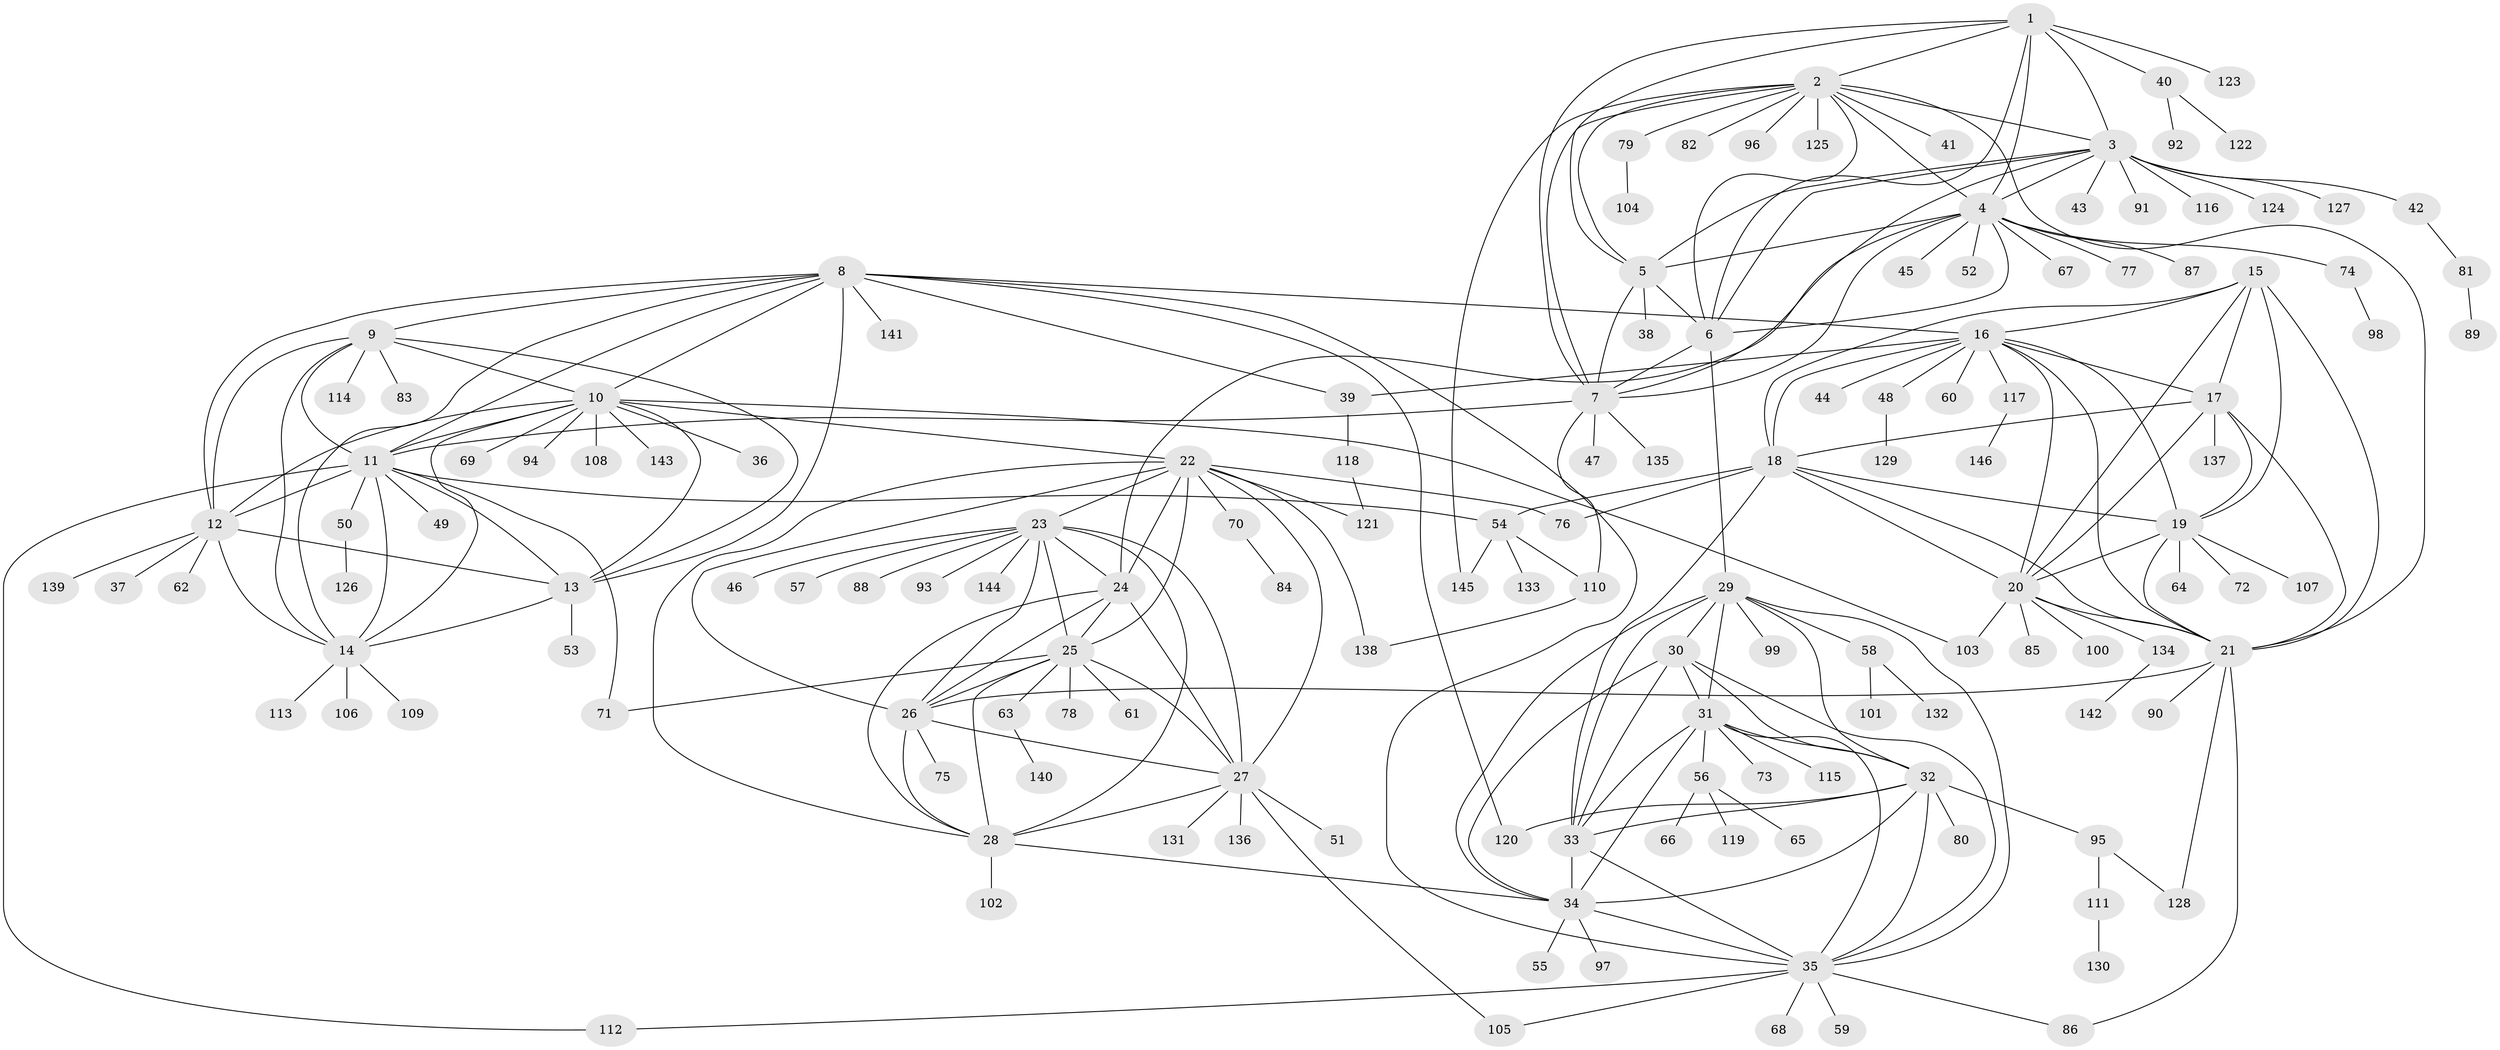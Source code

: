 // Generated by graph-tools (version 1.1) at 2025/02/03/09/25 03:02:40]
// undirected, 146 vertices, 240 edges
graph export_dot {
graph [start="1"]
  node [color=gray90,style=filled];
  1;
  2;
  3;
  4;
  5;
  6;
  7;
  8;
  9;
  10;
  11;
  12;
  13;
  14;
  15;
  16;
  17;
  18;
  19;
  20;
  21;
  22;
  23;
  24;
  25;
  26;
  27;
  28;
  29;
  30;
  31;
  32;
  33;
  34;
  35;
  36;
  37;
  38;
  39;
  40;
  41;
  42;
  43;
  44;
  45;
  46;
  47;
  48;
  49;
  50;
  51;
  52;
  53;
  54;
  55;
  56;
  57;
  58;
  59;
  60;
  61;
  62;
  63;
  64;
  65;
  66;
  67;
  68;
  69;
  70;
  71;
  72;
  73;
  74;
  75;
  76;
  77;
  78;
  79;
  80;
  81;
  82;
  83;
  84;
  85;
  86;
  87;
  88;
  89;
  90;
  91;
  92;
  93;
  94;
  95;
  96;
  97;
  98;
  99;
  100;
  101;
  102;
  103;
  104;
  105;
  106;
  107;
  108;
  109;
  110;
  111;
  112;
  113;
  114;
  115;
  116;
  117;
  118;
  119;
  120;
  121;
  122;
  123;
  124;
  125;
  126;
  127;
  128;
  129;
  130;
  131;
  132;
  133;
  134;
  135;
  136;
  137;
  138;
  139;
  140;
  141;
  142;
  143;
  144;
  145;
  146;
  1 -- 2;
  1 -- 3;
  1 -- 4;
  1 -- 5;
  1 -- 6;
  1 -- 7;
  1 -- 40;
  1 -- 123;
  2 -- 3;
  2 -- 4;
  2 -- 5;
  2 -- 6;
  2 -- 7;
  2 -- 21;
  2 -- 41;
  2 -- 79;
  2 -- 82;
  2 -- 96;
  2 -- 125;
  2 -- 145;
  3 -- 4;
  3 -- 5;
  3 -- 6;
  3 -- 7;
  3 -- 42;
  3 -- 43;
  3 -- 91;
  3 -- 116;
  3 -- 124;
  3 -- 127;
  4 -- 5;
  4 -- 6;
  4 -- 7;
  4 -- 24;
  4 -- 45;
  4 -- 52;
  4 -- 67;
  4 -- 74;
  4 -- 77;
  4 -- 87;
  5 -- 6;
  5 -- 7;
  5 -- 38;
  6 -- 7;
  6 -- 29;
  7 -- 11;
  7 -- 47;
  7 -- 110;
  7 -- 135;
  8 -- 9;
  8 -- 10;
  8 -- 11;
  8 -- 12;
  8 -- 13;
  8 -- 14;
  8 -- 16;
  8 -- 35;
  8 -- 39;
  8 -- 120;
  8 -- 141;
  9 -- 10;
  9 -- 11;
  9 -- 12;
  9 -- 13;
  9 -- 14;
  9 -- 83;
  9 -- 114;
  10 -- 11;
  10 -- 12;
  10 -- 13;
  10 -- 14;
  10 -- 22;
  10 -- 36;
  10 -- 69;
  10 -- 94;
  10 -- 103;
  10 -- 108;
  10 -- 143;
  11 -- 12;
  11 -- 13;
  11 -- 14;
  11 -- 49;
  11 -- 50;
  11 -- 54;
  11 -- 71;
  11 -- 112;
  12 -- 13;
  12 -- 14;
  12 -- 37;
  12 -- 62;
  12 -- 139;
  13 -- 14;
  13 -- 53;
  14 -- 106;
  14 -- 109;
  14 -- 113;
  15 -- 16;
  15 -- 17;
  15 -- 18;
  15 -- 19;
  15 -- 20;
  15 -- 21;
  16 -- 17;
  16 -- 18;
  16 -- 19;
  16 -- 20;
  16 -- 21;
  16 -- 39;
  16 -- 44;
  16 -- 48;
  16 -- 60;
  16 -- 117;
  17 -- 18;
  17 -- 19;
  17 -- 20;
  17 -- 21;
  17 -- 137;
  18 -- 19;
  18 -- 20;
  18 -- 21;
  18 -- 33;
  18 -- 54;
  18 -- 76;
  19 -- 20;
  19 -- 21;
  19 -- 64;
  19 -- 72;
  19 -- 107;
  20 -- 21;
  20 -- 85;
  20 -- 100;
  20 -- 103;
  20 -- 134;
  21 -- 26;
  21 -- 86;
  21 -- 90;
  21 -- 128;
  22 -- 23;
  22 -- 24;
  22 -- 25;
  22 -- 26;
  22 -- 27;
  22 -- 28;
  22 -- 70;
  22 -- 76;
  22 -- 121;
  22 -- 138;
  23 -- 24;
  23 -- 25;
  23 -- 26;
  23 -- 27;
  23 -- 28;
  23 -- 46;
  23 -- 57;
  23 -- 88;
  23 -- 93;
  23 -- 144;
  24 -- 25;
  24 -- 26;
  24 -- 27;
  24 -- 28;
  25 -- 26;
  25 -- 27;
  25 -- 28;
  25 -- 61;
  25 -- 63;
  25 -- 71;
  25 -- 78;
  26 -- 27;
  26 -- 28;
  26 -- 75;
  27 -- 28;
  27 -- 51;
  27 -- 105;
  27 -- 131;
  27 -- 136;
  28 -- 34;
  28 -- 102;
  29 -- 30;
  29 -- 31;
  29 -- 32;
  29 -- 33;
  29 -- 34;
  29 -- 35;
  29 -- 58;
  29 -- 99;
  30 -- 31;
  30 -- 32;
  30 -- 33;
  30 -- 34;
  30 -- 35;
  31 -- 32;
  31 -- 33;
  31 -- 34;
  31 -- 35;
  31 -- 56;
  31 -- 73;
  31 -- 115;
  32 -- 33;
  32 -- 34;
  32 -- 35;
  32 -- 80;
  32 -- 95;
  32 -- 120;
  33 -- 34;
  33 -- 35;
  34 -- 35;
  34 -- 55;
  34 -- 97;
  35 -- 59;
  35 -- 68;
  35 -- 86;
  35 -- 105;
  35 -- 112;
  39 -- 118;
  40 -- 92;
  40 -- 122;
  42 -- 81;
  48 -- 129;
  50 -- 126;
  54 -- 110;
  54 -- 133;
  54 -- 145;
  56 -- 65;
  56 -- 66;
  56 -- 119;
  58 -- 101;
  58 -- 132;
  63 -- 140;
  70 -- 84;
  74 -- 98;
  79 -- 104;
  81 -- 89;
  95 -- 111;
  95 -- 128;
  110 -- 138;
  111 -- 130;
  117 -- 146;
  118 -- 121;
  134 -- 142;
}
